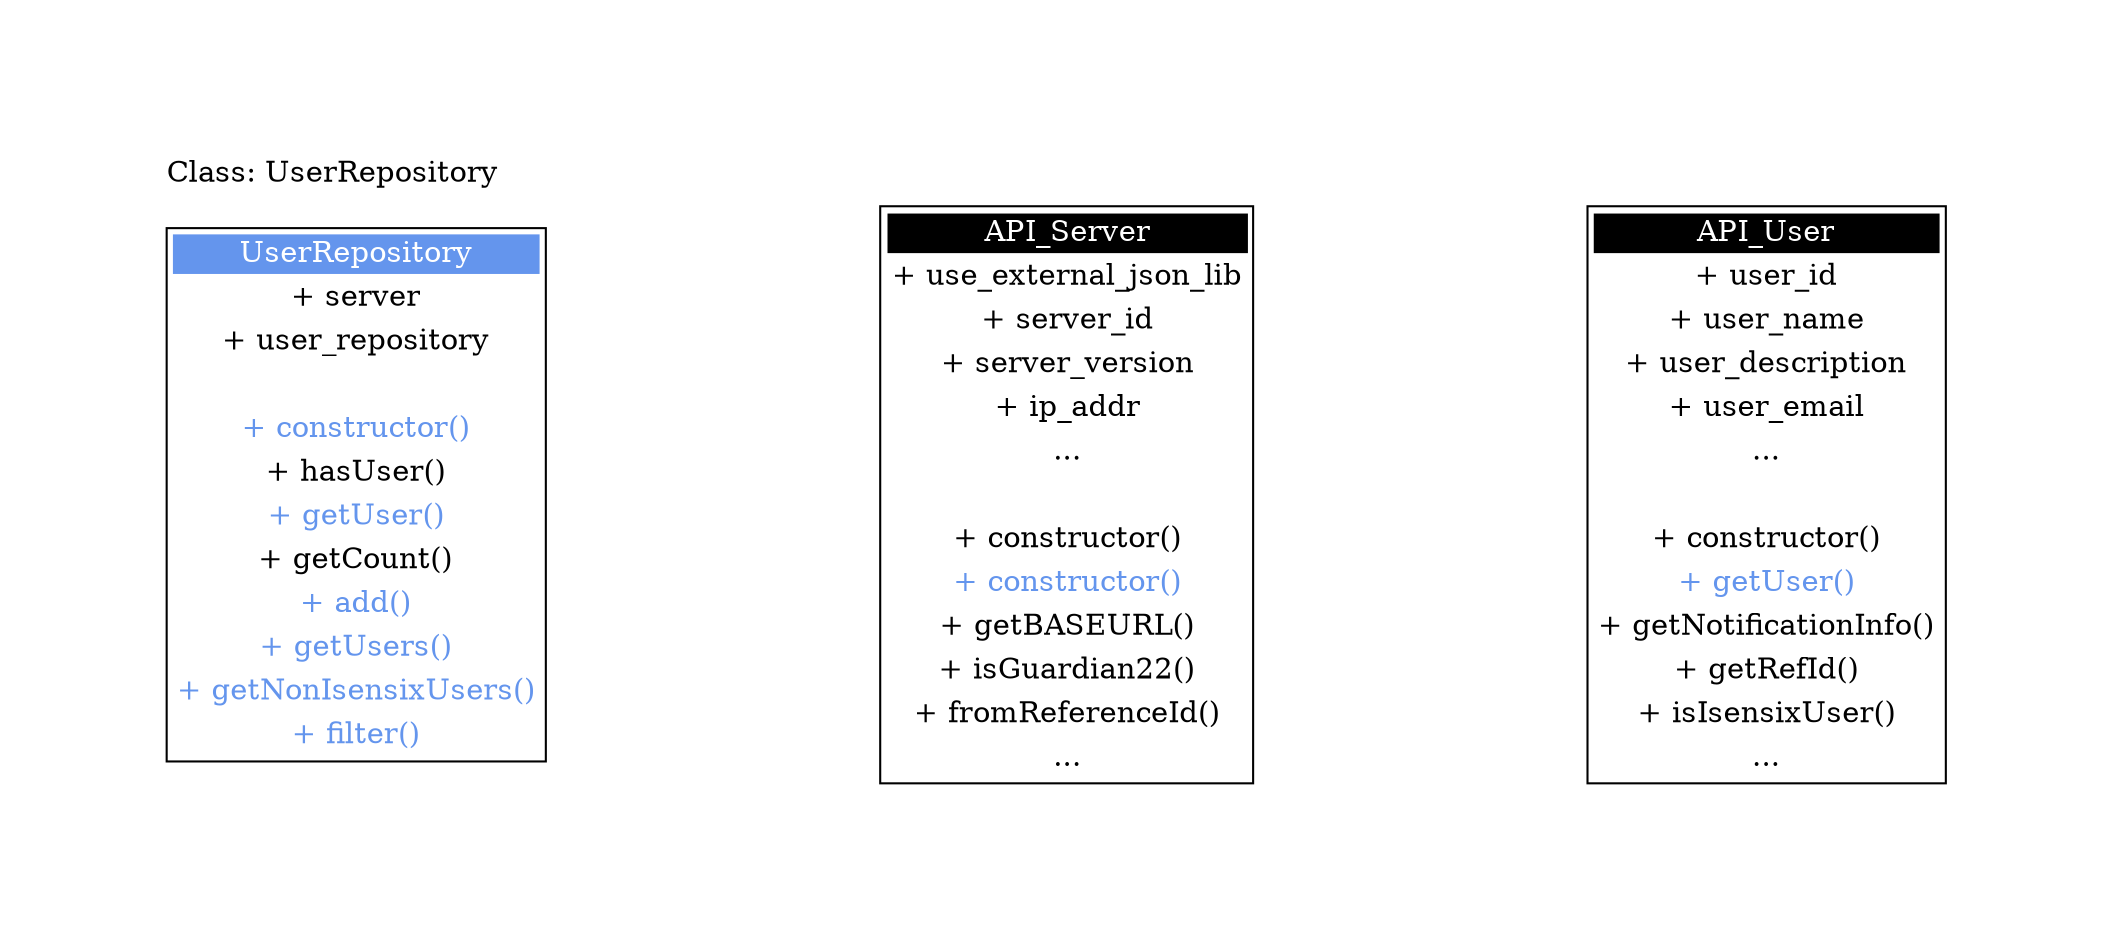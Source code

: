 graph {
graph [pad="1"];
labelloc=t;
labeljust=l;
label="Class: UserRepository"
nodesep=2;
node [shape=plaintext]

node[shape=plaintext]
UserRepository [
label=<
<table border='1' cellborder='0'>
<tr border='0'><td border='0' bgcolor="cornflowerblue" port="0"><font color='white'>UserRepository</font></td></tr>
<tr border='0'><td border='0'>+ server</td></tr><tr border='0'><td border='0'>+ user_repository</td></tr>
<tr border='0'><td border='0' port='blank'>&nbsp;</td></tr>
<tr border='0'><td border='0' port='constructor'><font color="cornflowerblue">+ constructor()</font></td></tr>
<tr border='0'><td border='0' port='0'>+ hasUser()</td></tr>			<tr border='0'><td border='0' port='getuser'><font color="cornflowerblue">+ getUser()</font></td></tr>
<tr border='0'><td border='0' port='1'>+ getCount()</td></tr>			<tr border='0'><td border='0' port='add'><font color="cornflowerblue">+ add()</font></td></tr>
<tr border='0'><td border='0' port='getusers'><font color="cornflowerblue">+ getUsers()</font></td></tr>
<tr border='0'><td border='0' port='getnonisensixusers'><font color="cornflowerblue">+ getNonIsensixUsers()</font></td></tr>
<tr border='0'><td border='0' port='filter'><font color="cornflowerblue">+ filter()</font></td></tr>

</table>
>];
node[shape=plaintext]
API_Server [
label=<
<table border='1' cellborder='0'>
<tr border='0'><td border='0' bgcolor="black"><font color='white'>API_Server</font></td></tr>
<tr border='0'><td border='0'>+ use_external_json_lib</td></tr><tr border='0'><td border='0'>+ server_id</td></tr><tr border='0'><td border='0'>+ server_version</td></tr><tr border='0'><td border='0'>+ ip_addr</td></tr><tr border='0'><td border='0'>...</td></tr>
<tr border='0'><td border='0' port='blank'>&nbsp;</td></tr>
<tr border='0'><td border='0' port='0'>+ constructor()</td></tr>			<tr border='0'><td border='0' port='constructor'><font color="cornflowerblue">+ constructor()</font></td></tr>
<tr border='0'><td border='0' port='1'>+ getBASEURL()</td></tr><tr border='0'><td border='0' port='2'>+ isGuardian22()</td></tr><tr border='0'><td border='0' port='3'>+ fromReferenceId()</td></tr><tr border='0'><td border='0' port='4'>...</td></tr>
</table>
>];
node[shape=plaintext]
API_Server [
label=<
<table border='1' cellborder='0'>
<tr border='0'><td border='0' bgcolor="black"><font color='white'>API_Server</font></td></tr>
<tr border='0'><td border='0'>+ use_external_json_lib</td></tr><tr border='0'><td border='0'>+ server_id</td></tr><tr border='0'><td border='0'>+ server_version</td></tr><tr border='0'><td border='0'>+ ip_addr</td></tr><tr border='0'><td border='0'>...</td></tr>
<tr border='0'><td border='0' port='blank'>&nbsp;</td></tr>
<tr border='0'><td border='0' port='0'>+ constructor()</td></tr>			<tr border='0'><td border='0' port='constructor'><font color="cornflowerblue">+ constructor()</font></td></tr>
<tr border='0'><td border='0' port='1'>+ getBASEURL()</td></tr><tr border='0'><td border='0' port='2'>+ isGuardian22()</td></tr><tr border='0'><td border='0' port='3'>+ fromReferenceId()</td></tr><tr border='0'><td border='0' port='4'>...</td></tr>
</table>
>];
node[shape=plaintext]
API_User [
label=<
<table border='1' cellborder='0'>
<tr border='0'><td border='0' bgcolor="black"><font color='white'>API_User</font></td></tr>
<tr border='0'><td border='0'>+ user_id</td></tr><tr border='0'><td border='0'>+ user_name</td></tr><tr border='0'><td border='0'>+ user_description</td></tr><tr border='0'><td border='0'>+ user_email</td></tr><tr border='0'><td border='0'>...</td></tr>
<tr border='0'><td border='0' port='blank'>&nbsp;</td></tr>
<tr border='0'><td border='0' port='0'>+ constructor()</td></tr>			<tr border='0'><td border='0' port='getuser'><font color="cornflowerblue">+ getUser()</font></td></tr>
<tr border='0'><td border='0' port='1'>+ getNotificationInfo()</td></tr><tr border='0'><td border='0' port='2'>+ getRefId()</td></tr><tr border='0'><td border='0' port='3'>+ isIsensixUser()</td></tr><tr border='0'><td border='0' port='4'>...</td></tr>
</table>
>];
	}
